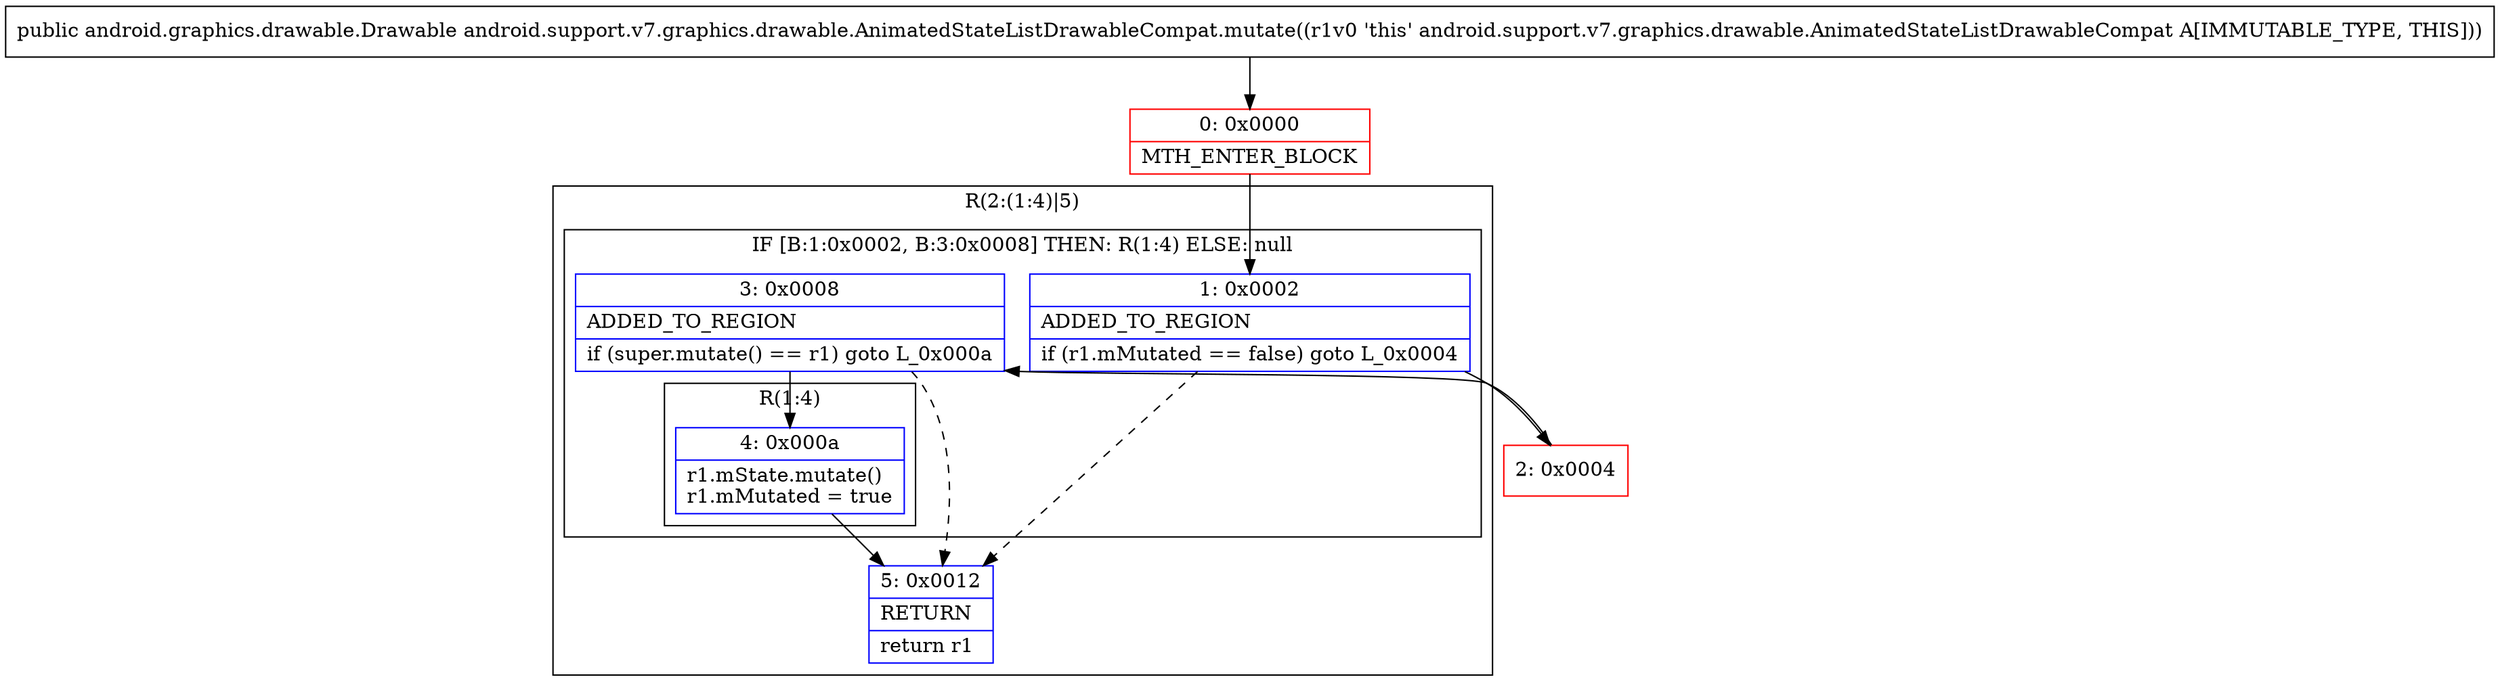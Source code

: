 digraph "CFG forandroid.support.v7.graphics.drawable.AnimatedStateListDrawableCompat.mutate()Landroid\/graphics\/drawable\/Drawable;" {
subgraph cluster_Region_1612658931 {
label = "R(2:(1:4)|5)";
node [shape=record,color=blue];
subgraph cluster_IfRegion_2118924659 {
label = "IF [B:1:0x0002, B:3:0x0008] THEN: R(1:4) ELSE: null";
node [shape=record,color=blue];
Node_1 [shape=record,label="{1\:\ 0x0002|ADDED_TO_REGION\l|if (r1.mMutated == false) goto L_0x0004\l}"];
Node_3 [shape=record,label="{3\:\ 0x0008|ADDED_TO_REGION\l|if (super.mutate() == r1) goto L_0x000a\l}"];
subgraph cluster_Region_1853058000 {
label = "R(1:4)";
node [shape=record,color=blue];
Node_4 [shape=record,label="{4\:\ 0x000a|r1.mState.mutate()\lr1.mMutated = true\l}"];
}
}
Node_5 [shape=record,label="{5\:\ 0x0012|RETURN\l|return r1\l}"];
}
Node_0 [shape=record,color=red,label="{0\:\ 0x0000|MTH_ENTER_BLOCK\l}"];
Node_2 [shape=record,color=red,label="{2\:\ 0x0004}"];
MethodNode[shape=record,label="{public android.graphics.drawable.Drawable android.support.v7.graphics.drawable.AnimatedStateListDrawableCompat.mutate((r1v0 'this' android.support.v7.graphics.drawable.AnimatedStateListDrawableCompat A[IMMUTABLE_TYPE, THIS])) }"];
MethodNode -> Node_0;
Node_1 -> Node_2;
Node_1 -> Node_5[style=dashed];
Node_3 -> Node_4;
Node_3 -> Node_5[style=dashed];
Node_4 -> Node_5;
Node_0 -> Node_1;
Node_2 -> Node_3;
}


